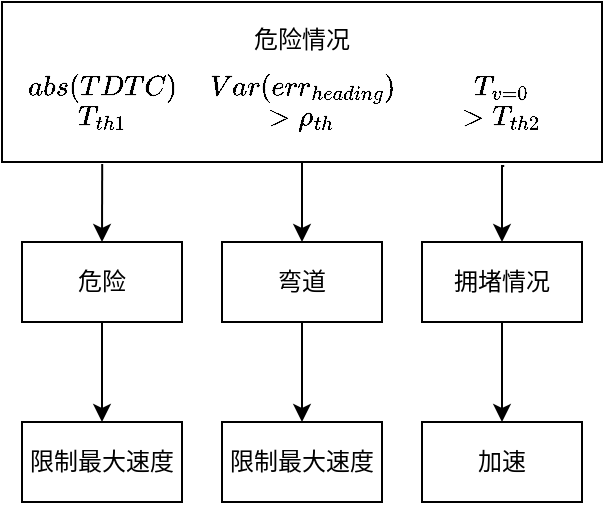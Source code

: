<mxfile version="14.7.3" type="github">
  <diagram id="C5RBs43oDa-KdzZeNtuy" name="Page-1">
    <mxGraphModel dx="598" dy="489" grid="1" gridSize="10" guides="1" tooltips="1" connect="1" arrows="1" fold="1" page="1" pageScale="1" pageWidth="827" pageHeight="1169" background="none" math="1" shadow="0">
      <root>
        <mxCell id="WIyWlLk6GJQsqaUBKTNV-0" />
        <mxCell id="WIyWlLk6GJQsqaUBKTNV-1" parent="WIyWlLk6GJQsqaUBKTNV-0" />
        <mxCell id="aRAGEZ5hy6CJlvPZk3Vg-24" style="edgeStyle=orthogonalEdgeStyle;rounded=0;orthogonalLoop=1;jettySize=auto;html=1;exitX=0.167;exitY=1.013;exitDx=0;exitDy=0;entryX=0.5;entryY=0;entryDx=0;entryDy=0;exitPerimeter=0;" edge="1" parent="WIyWlLk6GJQsqaUBKTNV-1" source="aRAGEZ5hy6CJlvPZk3Vg-0" target="aRAGEZ5hy6CJlvPZk3Vg-17">
          <mxGeometry relative="1" as="geometry" />
        </mxCell>
        <mxCell id="aRAGEZ5hy6CJlvPZk3Vg-26" style="edgeStyle=orthogonalEdgeStyle;rounded=0;orthogonalLoop=1;jettySize=auto;html=1;exitX=0.5;exitY=1;exitDx=0;exitDy=0;entryX=0.5;entryY=0;entryDx=0;entryDy=0;" edge="1" parent="WIyWlLk6GJQsqaUBKTNV-1" source="aRAGEZ5hy6CJlvPZk3Vg-0" target="aRAGEZ5hy6CJlvPZk3Vg-18">
          <mxGeometry relative="1" as="geometry" />
        </mxCell>
        <mxCell id="aRAGEZ5hy6CJlvPZk3Vg-0" value="&lt;div&gt;&lt;span&gt;危险情况&lt;/span&gt;&lt;/div&gt;&lt;div&gt;&lt;span&gt;&lt;br&gt;&lt;/span&gt;&lt;/div&gt;&lt;div&gt;&lt;span&gt;&lt;br&gt;&lt;/span&gt;&lt;/div&gt;&lt;div&gt;&lt;br&gt;&lt;/div&gt;" style="rounded=0;whiteSpace=wrap;html=1;align=center;" vertex="1" parent="WIyWlLk6GJQsqaUBKTNV-1">
          <mxGeometry x="210" y="130" width="300" height="80" as="geometry" />
        </mxCell>
        <mxCell id="aRAGEZ5hy6CJlvPZk3Vg-1" value="\(abs(TDTC)\)&lt;br&gt;\(T_{th1}\)" style="rounded=0;whiteSpace=wrap;html=1;strokeColor=none;" vertex="1" parent="WIyWlLk6GJQsqaUBKTNV-1">
          <mxGeometry x="220" y="160" width="80" height="40" as="geometry" />
        </mxCell>
        <mxCell id="aRAGEZ5hy6CJlvPZk3Vg-5" style="edgeStyle=orthogonalEdgeStyle;rounded=0;orthogonalLoop=1;jettySize=auto;html=1;exitX=0.5;exitY=1;exitDx=0;exitDy=0;" edge="1" parent="WIyWlLk6GJQsqaUBKTNV-1">
          <mxGeometry relative="1" as="geometry">
            <mxPoint x="455" y="350" as="sourcePoint" />
            <mxPoint x="455" y="350" as="targetPoint" />
          </mxGeometry>
        </mxCell>
        <mxCell id="aRAGEZ5hy6CJlvPZk3Vg-8" value="\(Var(err_{heading})\)&lt;br&gt;\(&amp;gt; \rho_{th}\)" style="rounded=0;whiteSpace=wrap;html=1;strokeColor=none;" vertex="1" parent="WIyWlLk6GJQsqaUBKTNV-1">
          <mxGeometry x="305" y="160" width="110" height="40" as="geometry" />
        </mxCell>
        <mxCell id="aRAGEZ5hy6CJlvPZk3Vg-11" value="\(T_{v=0}\)&lt;br&gt;\(&amp;gt;T_{th2}\)" style="rounded=0;whiteSpace=wrap;html=1;strokeColor=none;" vertex="1" parent="WIyWlLk6GJQsqaUBKTNV-1">
          <mxGeometry x="420" y="160" width="80" height="40" as="geometry" />
        </mxCell>
        <mxCell id="aRAGEZ5hy6CJlvPZk3Vg-31" style="edgeStyle=orthogonalEdgeStyle;rounded=0;orthogonalLoop=1;jettySize=auto;html=1;exitX=0.5;exitY=1;exitDx=0;exitDy=0;" edge="1" parent="WIyWlLk6GJQsqaUBKTNV-1" source="aRAGEZ5hy6CJlvPZk3Vg-17" target="aRAGEZ5hy6CJlvPZk3Vg-28">
          <mxGeometry relative="1" as="geometry" />
        </mxCell>
        <mxCell id="aRAGEZ5hy6CJlvPZk3Vg-17" value="危险" style="rounded=0;whiteSpace=wrap;html=1;" vertex="1" parent="WIyWlLk6GJQsqaUBKTNV-1">
          <mxGeometry x="220" y="250" width="80" height="40" as="geometry" />
        </mxCell>
        <mxCell id="aRAGEZ5hy6CJlvPZk3Vg-32" style="edgeStyle=orthogonalEdgeStyle;rounded=0;orthogonalLoop=1;jettySize=auto;html=1;exitX=0.5;exitY=1;exitDx=0;exitDy=0;entryX=0.5;entryY=0;entryDx=0;entryDy=0;" edge="1" parent="WIyWlLk6GJQsqaUBKTNV-1" source="aRAGEZ5hy6CJlvPZk3Vg-18" target="aRAGEZ5hy6CJlvPZk3Vg-29">
          <mxGeometry relative="1" as="geometry" />
        </mxCell>
        <mxCell id="aRAGEZ5hy6CJlvPZk3Vg-18" value="弯道" style="rounded=0;whiteSpace=wrap;html=1;" vertex="1" parent="WIyWlLk6GJQsqaUBKTNV-1">
          <mxGeometry x="320" y="250" width="80" height="40" as="geometry" />
        </mxCell>
        <mxCell id="aRAGEZ5hy6CJlvPZk3Vg-27" style="edgeStyle=orthogonalEdgeStyle;rounded=0;orthogonalLoop=1;jettySize=auto;html=1;exitX=0.837;exitY=1.025;exitDx=0;exitDy=0;entryX=0.5;entryY=0;entryDx=0;entryDy=0;exitPerimeter=0;" edge="1" parent="WIyWlLk6GJQsqaUBKTNV-1" source="aRAGEZ5hy6CJlvPZk3Vg-0" target="aRAGEZ5hy6CJlvPZk3Vg-19">
          <mxGeometry relative="1" as="geometry" />
        </mxCell>
        <mxCell id="aRAGEZ5hy6CJlvPZk3Vg-33" style="edgeStyle=orthogonalEdgeStyle;rounded=0;orthogonalLoop=1;jettySize=auto;html=1;exitX=0.5;exitY=1;exitDx=0;exitDy=0;entryX=0.5;entryY=0;entryDx=0;entryDy=0;" edge="1" parent="WIyWlLk6GJQsqaUBKTNV-1" source="aRAGEZ5hy6CJlvPZk3Vg-19" target="aRAGEZ5hy6CJlvPZk3Vg-30">
          <mxGeometry relative="1" as="geometry" />
        </mxCell>
        <mxCell id="aRAGEZ5hy6CJlvPZk3Vg-19" value="拥堵情况" style="rounded=0;whiteSpace=wrap;html=1;" vertex="1" parent="WIyWlLk6GJQsqaUBKTNV-1">
          <mxGeometry x="420" y="250" width="80" height="40" as="geometry" />
        </mxCell>
        <mxCell id="aRAGEZ5hy6CJlvPZk3Vg-28" value="限制最大速度" style="rounded=0;whiteSpace=wrap;html=1;" vertex="1" parent="WIyWlLk6GJQsqaUBKTNV-1">
          <mxGeometry x="220" y="340" width="80" height="40" as="geometry" />
        </mxCell>
        <mxCell id="aRAGEZ5hy6CJlvPZk3Vg-29" value="限制最大速度" style="rounded=0;whiteSpace=wrap;html=1;" vertex="1" parent="WIyWlLk6GJQsqaUBKTNV-1">
          <mxGeometry x="320" y="340" width="80" height="40" as="geometry" />
        </mxCell>
        <mxCell id="aRAGEZ5hy6CJlvPZk3Vg-30" value="加速" style="rounded=0;whiteSpace=wrap;html=1;" vertex="1" parent="WIyWlLk6GJQsqaUBKTNV-1">
          <mxGeometry x="420" y="340" width="80" height="40" as="geometry" />
        </mxCell>
      </root>
    </mxGraphModel>
  </diagram>
</mxfile>

